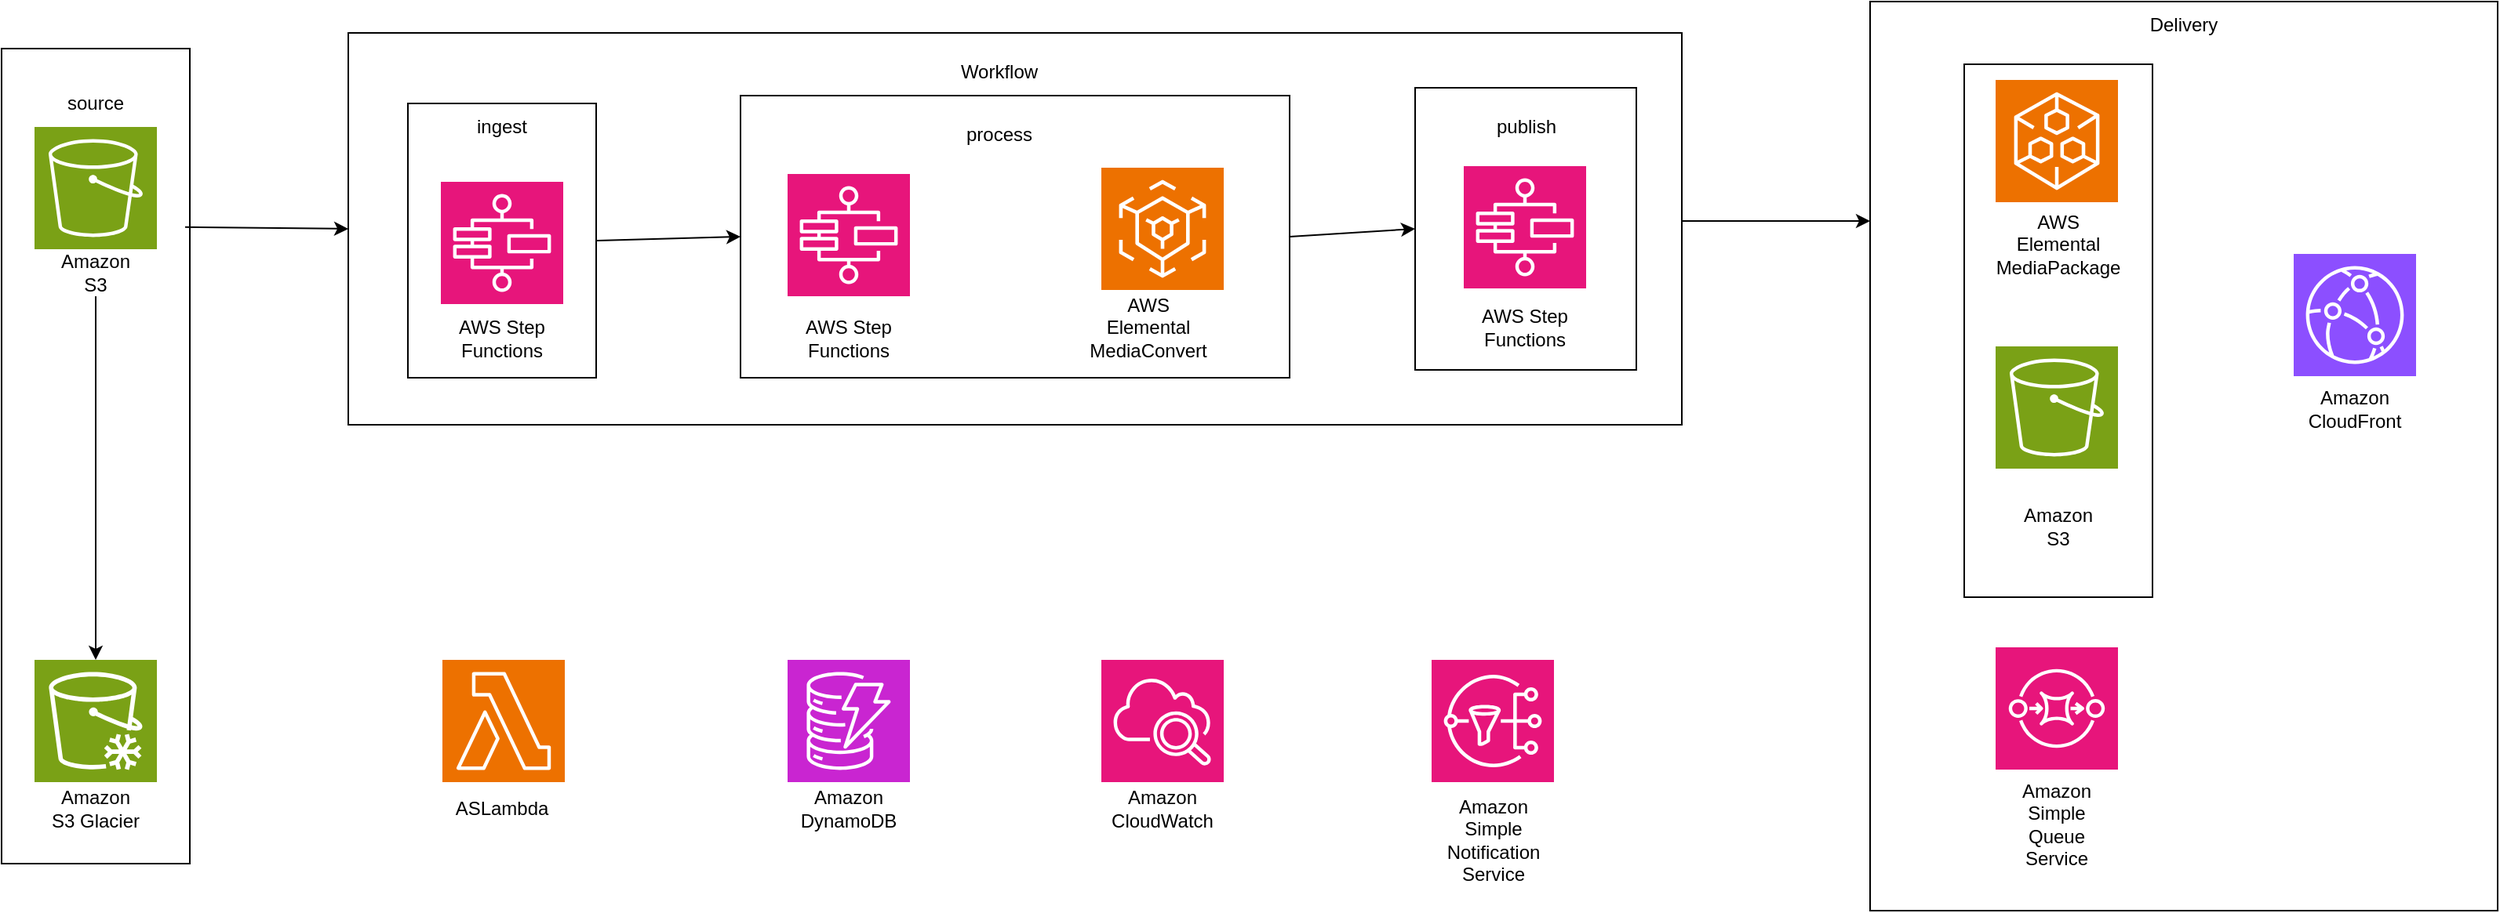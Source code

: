 <mxfile version="22.1.11" type="github">
  <diagram name="Page-1" id="gmnabkErUF5PKHTH2a41">
    <mxGraphModel dx="2049" dy="1103" grid="1" gridSize="10" guides="1" tooltips="1" connect="1" arrows="1" fold="1" page="1" pageScale="1" pageWidth="850" pageHeight="1100" math="0" shadow="0">
      <root>
        <mxCell id="0" />
        <mxCell id="1" parent="0" />
        <mxCell id="GofkACHuhi9qFsVrxjPH-24" value="" style="rounded=0;whiteSpace=wrap;html=1;" vertex="1" parent="1">
          <mxGeometry x="1290" width="400" height="580" as="geometry" />
        </mxCell>
        <mxCell id="GofkACHuhi9qFsVrxjPH-25" value="" style="rounded=0;whiteSpace=wrap;html=1;" vertex="1" parent="1">
          <mxGeometry x="1350" y="40" width="120" height="340" as="geometry" />
        </mxCell>
        <mxCell id="GofkACHuhi9qFsVrxjPH-23" value="" style="rounded=0;whiteSpace=wrap;html=1;" vertex="1" parent="1">
          <mxGeometry x="320" y="20" width="850" height="250" as="geometry" />
        </mxCell>
        <mxCell id="GofkACHuhi9qFsVrxjPH-22" value="" style="rounded=0;whiteSpace=wrap;html=1;" vertex="1" parent="1">
          <mxGeometry x="99" y="30" width="120" height="520" as="geometry" />
        </mxCell>
        <mxCell id="GofkACHuhi9qFsVrxjPH-1" value="" style="sketch=0;points=[[0,0,0],[0.25,0,0],[0.5,0,0],[0.75,0,0],[1,0,0],[0,1,0],[0.25,1,0],[0.5,1,0],[0.75,1,0],[1,1,0],[0,0.25,0],[0,0.5,0],[0,0.75,0],[1,0.25,0],[1,0.5,0],[1,0.75,0]];outlineConnect=0;fontColor=#232F3E;fillColor=#7AA116;strokeColor=#ffffff;dashed=0;verticalLabelPosition=bottom;verticalAlign=top;align=center;html=1;fontSize=12;fontStyle=0;aspect=fixed;shape=mxgraph.aws4.resourceIcon;resIcon=mxgraph.aws4.s3;" vertex="1" parent="1">
          <mxGeometry x="120" y="80" width="78" height="78" as="geometry" />
        </mxCell>
        <mxCell id="GofkACHuhi9qFsVrxjPH-2" value="" style="sketch=0;points=[[0,0,0],[0.25,0,0],[0.5,0,0],[0.75,0,0],[1,0,0],[0,1,0],[0.25,1,0],[0.5,1,0],[0.75,1,0],[1,1,0],[0,0.25,0],[0,0.5,0],[0,0.75,0],[1,0.25,0],[1,0.5,0],[1,0.75,0]];outlineConnect=0;fontColor=#232F3E;fillColor=#7AA116;strokeColor=#ffffff;dashed=0;verticalLabelPosition=bottom;verticalAlign=top;align=center;html=1;fontSize=12;fontStyle=0;aspect=fixed;shape=mxgraph.aws4.resourceIcon;resIcon=mxgraph.aws4.glacier;" vertex="1" parent="1">
          <mxGeometry x="120" y="420" width="78" height="78" as="geometry" />
        </mxCell>
        <mxCell id="GofkACHuhi9qFsVrxjPH-9" value="" style="sketch=0;points=[[0,0,0],[0.25,0,0],[0.5,0,0],[0.75,0,0],[1,0,0],[0,1,0],[0.25,1,0],[0.5,1,0],[0.75,1,0],[1,1,0],[0,0.25,0],[0,0.5,0],[0,0.75,0],[1,0.25,0],[1,0.5,0],[1,0.75,0]];outlineConnect=0;fontColor=#232F3E;fillColor=#E7157B;strokeColor=#ffffff;dashed=0;verticalLabelPosition=bottom;verticalAlign=top;align=center;html=1;fontSize=12;fontStyle=0;aspect=fixed;shape=mxgraph.aws4.resourceIcon;resIcon=mxgraph.aws4.sns;" vertex="1" parent="1">
          <mxGeometry x="1010.5" y="420" width="78" height="78" as="geometry" />
        </mxCell>
        <mxCell id="GofkACHuhi9qFsVrxjPH-10" value="" style="sketch=0;points=[[0,0,0],[0.25,0,0],[0.5,0,0],[0.75,0,0],[1,0,0],[0,1,0],[0.25,1,0],[0.5,1,0],[0.75,1,0],[1,1,0],[0,0.25,0],[0,0.5,0],[0,0.75,0],[1,0.25,0],[1,0.5,0],[1,0.75,0]];points=[[0,0,0],[0.25,0,0],[0.5,0,0],[0.75,0,0],[1,0,0],[0,1,0],[0.25,1,0],[0.5,1,0],[0.75,1,0],[1,1,0],[0,0.25,0],[0,0.5,0],[0,0.75,0],[1,0.25,0],[1,0.5,0],[1,0.75,0]];outlineConnect=0;fontColor=#232F3E;fillColor=#E7157B;strokeColor=#ffffff;dashed=0;verticalLabelPosition=bottom;verticalAlign=top;align=center;html=1;fontSize=12;fontStyle=0;aspect=fixed;shape=mxgraph.aws4.resourceIcon;resIcon=mxgraph.aws4.cloudwatch_2;" vertex="1" parent="1">
          <mxGeometry x="800" y="420" width="78" height="78" as="geometry" />
        </mxCell>
        <mxCell id="GofkACHuhi9qFsVrxjPH-11" value="" style="sketch=0;points=[[0,0,0],[0.25,0,0],[0.5,0,0],[0.75,0,0],[1,0,0],[0,1,0],[0.25,1,0],[0.5,1,0],[0.75,1,0],[1,1,0],[0,0.25,0],[0,0.5,0],[0,0.75,0],[1,0.25,0],[1,0.5,0],[1,0.75,0]];outlineConnect=0;fontColor=#232F3E;fillColor=#C925D1;strokeColor=#ffffff;dashed=0;verticalLabelPosition=bottom;verticalAlign=top;align=center;html=1;fontSize=12;fontStyle=0;aspect=fixed;shape=mxgraph.aws4.resourceIcon;resIcon=mxgraph.aws4.dynamodb;" vertex="1" parent="1">
          <mxGeometry x="600" y="420" width="78" height="78" as="geometry" />
        </mxCell>
        <mxCell id="GofkACHuhi9qFsVrxjPH-12" value="" style="sketch=0;points=[[0,0,0],[0.25,0,0],[0.5,0,0],[0.75,0,0],[1,0,0],[0,1,0],[0.25,1,0],[0.5,1,0],[0.75,1,0],[1,1,0],[0,0.25,0],[0,0.5,0],[0,0.75,0],[1,0.25,0],[1,0.5,0],[1,0.75,0]];outlineConnect=0;fontColor=#232F3E;fillColor=#ED7100;strokeColor=#ffffff;dashed=0;verticalLabelPosition=bottom;verticalAlign=top;align=center;html=1;fontSize=12;fontStyle=0;aspect=fixed;shape=mxgraph.aws4.resourceIcon;resIcon=mxgraph.aws4.lambda;" vertex="1" parent="1">
          <mxGeometry x="380" y="420" width="78" height="78" as="geometry" />
        </mxCell>
        <mxCell id="GofkACHuhi9qFsVrxjPH-13" value="" style="sketch=0;points=[[0,0,0],[0.25,0,0],[0.5,0,0],[0.75,0,0],[1,0,0],[0,1,0],[0.25,1,0],[0.5,1,0],[0.75,1,0],[1,1,0],[0,0.25,0],[0,0.5,0],[0,0.75,0],[1,0.25,0],[1,0.5,0],[1,0.75,0]];outlineConnect=0;fontColor=#232F3E;fillColor=#ED7100;strokeColor=#ffffff;dashed=0;verticalLabelPosition=bottom;verticalAlign=top;align=center;html=1;fontSize=12;fontStyle=0;aspect=fixed;shape=mxgraph.aws4.resourceIcon;resIcon=mxgraph.aws4.elemental_mediapackage;" vertex="1" parent="1">
          <mxGeometry x="1370" y="50" width="78" height="78" as="geometry" />
        </mxCell>
        <mxCell id="GofkACHuhi9qFsVrxjPH-14" value="" style="sketch=0;points=[[0,0,0],[0.25,0,0],[0.5,0,0],[0.75,0,0],[1,0,0],[0,1,0],[0.25,1,0],[0.5,1,0],[0.75,1,0],[1,1,0],[0,0.25,0],[0,0.5,0],[0,0.75,0],[1,0.25,0],[1,0.5,0],[1,0.75,0]];outlineConnect=0;fontColor=#232F3E;fillColor=#7AA116;strokeColor=#ffffff;dashed=0;verticalLabelPosition=bottom;verticalAlign=top;align=center;html=1;fontSize=12;fontStyle=0;aspect=fixed;shape=mxgraph.aws4.resourceIcon;resIcon=mxgraph.aws4.s3;" vertex="1" parent="1">
          <mxGeometry x="1370" y="220" width="78" height="78" as="geometry" />
        </mxCell>
        <mxCell id="GofkACHuhi9qFsVrxjPH-15" value="" style="sketch=0;points=[[0,0,0],[0.25,0,0],[0.5,0,0],[0.75,0,0],[1,0,0],[0,1,0],[0.25,1,0],[0.5,1,0],[0.75,1,0],[1,1,0],[0,0.25,0],[0,0.5,0],[0,0.75,0],[1,0.25,0],[1,0.5,0],[1,0.75,0]];outlineConnect=0;fontColor=#232F3E;fillColor=#E7157B;strokeColor=#ffffff;dashed=0;verticalLabelPosition=bottom;verticalAlign=top;align=center;html=1;fontSize=12;fontStyle=0;aspect=fixed;shape=mxgraph.aws4.resourceIcon;resIcon=mxgraph.aws4.sqs;" vertex="1" parent="1">
          <mxGeometry x="1370" y="412" width="78" height="78" as="geometry" />
        </mxCell>
        <mxCell id="GofkACHuhi9qFsVrxjPH-16" value="" style="sketch=0;points=[[0,0,0],[0.25,0,0],[0.5,0,0],[0.75,0,0],[1,0,0],[0,1,0],[0.25,1,0],[0.5,1,0],[0.75,1,0],[1,1,0],[0,0.25,0],[0,0.5,0],[0,0.75,0],[1,0.25,0],[1,0.5,0],[1,0.75,0]];outlineConnect=0;fontColor=#232F3E;fillColor=#8C4FFF;strokeColor=#ffffff;dashed=0;verticalLabelPosition=bottom;verticalAlign=top;align=center;html=1;fontSize=12;fontStyle=0;aspect=fixed;shape=mxgraph.aws4.resourceIcon;resIcon=mxgraph.aws4.cloudfront;" vertex="1" parent="1">
          <mxGeometry x="1560" y="161" width="78" height="78" as="geometry" />
        </mxCell>
        <mxCell id="GofkACHuhi9qFsVrxjPH-28" value="" style="rounded=0;whiteSpace=wrap;html=1;" vertex="1" parent="1">
          <mxGeometry x="358" y="65" width="120" height="175" as="geometry" />
        </mxCell>
        <mxCell id="GofkACHuhi9qFsVrxjPH-3" value="" style="sketch=0;points=[[0,0,0],[0.25,0,0],[0.5,0,0],[0.75,0,0],[1,0,0],[0,1,0],[0.25,1,0],[0.5,1,0],[0.75,1,0],[1,1,0],[0,0.25,0],[0,0.5,0],[0,0.75,0],[1,0.25,0],[1,0.5,0],[1,0.75,0]];outlineConnect=0;fontColor=#232F3E;fillColor=#E7157B;strokeColor=#ffffff;dashed=0;verticalLabelPosition=bottom;verticalAlign=top;align=center;html=1;fontSize=12;fontStyle=0;aspect=fixed;shape=mxgraph.aws4.resourceIcon;resIcon=mxgraph.aws4.step_functions;" vertex="1" parent="1">
          <mxGeometry x="379" y="115" width="78" height="78" as="geometry" />
        </mxCell>
        <mxCell id="GofkACHuhi9qFsVrxjPH-29" value="" style="rounded=0;whiteSpace=wrap;html=1;" vertex="1" parent="1">
          <mxGeometry x="570" y="60" width="350" height="180" as="geometry" />
        </mxCell>
        <mxCell id="GofkACHuhi9qFsVrxjPH-5" value="" style="sketch=0;points=[[0,0,0],[0.25,0,0],[0.5,0,0],[0.75,0,0],[1,0,0],[0,1,0],[0.25,1,0],[0.5,1,0],[0.75,1,0],[1,1,0],[0,0.25,0],[0,0.5,0],[0,0.75,0],[1,0.25,0],[1,0.5,0],[1,0.75,0]];outlineConnect=0;fontColor=#232F3E;fillColor=#ED7100;strokeColor=#ffffff;dashed=0;verticalLabelPosition=bottom;verticalAlign=top;align=center;html=1;fontSize=12;fontStyle=0;aspect=fixed;shape=mxgraph.aws4.resourceIcon;resIcon=mxgraph.aws4.elemental_mediaconvert;" vertex="1" parent="1">
          <mxGeometry x="800" y="106" width="78" height="78" as="geometry" />
        </mxCell>
        <mxCell id="GofkACHuhi9qFsVrxjPH-6" value="" style="sketch=0;points=[[0,0,0],[0.25,0,0],[0.5,0,0],[0.75,0,0],[1,0,0],[0,1,0],[0.25,1,0],[0.5,1,0],[0.75,1,0],[1,1,0],[0,0.25,0],[0,0.5,0],[0,0.75,0],[1,0.25,0],[1,0.5,0],[1,0.75,0]];outlineConnect=0;fontColor=#232F3E;fillColor=#E7157B;strokeColor=#ffffff;dashed=0;verticalLabelPosition=bottom;verticalAlign=top;align=center;html=1;fontSize=12;fontStyle=0;aspect=fixed;shape=mxgraph.aws4.resourceIcon;resIcon=mxgraph.aws4.step_functions;" vertex="1" parent="1">
          <mxGeometry x="600" y="110" width="78" height="78" as="geometry" />
        </mxCell>
        <mxCell id="GofkACHuhi9qFsVrxjPH-31" value="" style="rounded=0;whiteSpace=wrap;html=1;" vertex="1" parent="1">
          <mxGeometry x="1000" y="55" width="141" height="180" as="geometry" />
        </mxCell>
        <mxCell id="GofkACHuhi9qFsVrxjPH-4" value="" style="sketch=0;points=[[0,0,0],[0.25,0,0],[0.5,0,0],[0.75,0,0],[1,0,0],[0,1,0],[0.25,1,0],[0.5,1,0],[0.75,1,0],[1,1,0],[0,0.25,0],[0,0.5,0],[0,0.75,0],[1,0.25,0],[1,0.5,0],[1,0.75,0]];outlineConnect=0;fontColor=#232F3E;fillColor=#E7157B;strokeColor=#ffffff;dashed=0;verticalLabelPosition=bottom;verticalAlign=top;align=center;html=1;fontSize=12;fontStyle=0;aspect=fixed;shape=mxgraph.aws4.resourceIcon;resIcon=mxgraph.aws4.step_functions;" vertex="1" parent="1">
          <mxGeometry x="1031" y="105" width="78" height="78" as="geometry" />
        </mxCell>
        <mxCell id="GofkACHuhi9qFsVrxjPH-32" value="Workflow" style="text;html=1;strokeColor=none;fillColor=none;align=center;verticalAlign=middle;whiteSpace=wrap;rounded=0;" vertex="1" parent="1">
          <mxGeometry x="705" y="30" width="60" height="30" as="geometry" />
        </mxCell>
        <mxCell id="GofkACHuhi9qFsVrxjPH-33" value="ingest" style="text;html=1;strokeColor=none;fillColor=none;align=center;verticalAlign=middle;whiteSpace=wrap;rounded=0;" vertex="1" parent="1">
          <mxGeometry x="388" y="65" width="60" height="30" as="geometry" />
        </mxCell>
        <mxCell id="GofkACHuhi9qFsVrxjPH-40" value="publish" style="text;html=1;strokeColor=none;fillColor=none;align=center;verticalAlign=middle;whiteSpace=wrap;rounded=0;" vertex="1" parent="1">
          <mxGeometry x="1040.5" y="65" width="60" height="30" as="geometry" />
        </mxCell>
        <mxCell id="GofkACHuhi9qFsVrxjPH-43" value="Amazon S3 Glacier" style="text;html=1;strokeColor=none;fillColor=none;align=center;verticalAlign=middle;whiteSpace=wrap;rounded=0;" vertex="1" parent="1">
          <mxGeometry x="129" y="500" width="60" height="30" as="geometry" />
        </mxCell>
        <mxCell id="GofkACHuhi9qFsVrxjPH-44" value="source" style="text;html=1;strokeColor=none;fillColor=none;align=center;verticalAlign=middle;whiteSpace=wrap;rounded=0;" vertex="1" parent="1">
          <mxGeometry x="129" y="50" width="60" height="30" as="geometry" />
        </mxCell>
        <mxCell id="GofkACHuhi9qFsVrxjPH-45" value="Amazon S3" style="text;html=1;strokeColor=none;fillColor=none;align=center;verticalAlign=middle;whiteSpace=wrap;rounded=0;" vertex="1" parent="1">
          <mxGeometry x="129" y="158" width="60" height="30" as="geometry" />
        </mxCell>
        <mxCell id="GofkACHuhi9qFsVrxjPH-46" value="Delivery" style="text;html=1;strokeColor=none;fillColor=none;align=center;verticalAlign=middle;whiteSpace=wrap;rounded=0;" vertex="1" parent="1">
          <mxGeometry x="1460" width="60" height="30" as="geometry" />
        </mxCell>
        <mxCell id="GofkACHuhi9qFsVrxjPH-50" value="Amazon S3" style="text;html=1;strokeColor=none;fillColor=none;align=center;verticalAlign=middle;whiteSpace=wrap;rounded=0;" vertex="1" parent="1">
          <mxGeometry x="1380" y="320" width="60" height="30" as="geometry" />
        </mxCell>
        <mxCell id="GofkACHuhi9qFsVrxjPH-51" value="ASLambda" style="text;html=1;strokeColor=none;fillColor=none;align=center;verticalAlign=middle;whiteSpace=wrap;rounded=0;" vertex="1" parent="1">
          <mxGeometry x="388" y="500" width="60" height="30" as="geometry" />
        </mxCell>
        <mxCell id="GofkACHuhi9qFsVrxjPH-52" value="Amazon DynamoDB" style="text;html=1;strokeColor=none;fillColor=none;align=center;verticalAlign=middle;whiteSpace=wrap;rounded=0;" vertex="1" parent="1">
          <mxGeometry x="609" y="500" width="60" height="30" as="geometry" />
        </mxCell>
        <mxCell id="GofkACHuhi9qFsVrxjPH-53" value="Amazon CloudWatch" style="text;html=1;strokeColor=none;fillColor=none;align=center;verticalAlign=middle;whiteSpace=wrap;rounded=0;" vertex="1" parent="1">
          <mxGeometry x="809" y="500" width="60" height="30" as="geometry" />
        </mxCell>
        <mxCell id="GofkACHuhi9qFsVrxjPH-55" value="Amazon Simple Notification Service" style="text;html=1;strokeColor=none;fillColor=none;align=center;verticalAlign=middle;whiteSpace=wrap;rounded=0;" vertex="1" parent="1">
          <mxGeometry x="1019.5" y="520" width="60" height="30" as="geometry" />
        </mxCell>
        <mxCell id="GofkACHuhi9qFsVrxjPH-59" value="AWS Elemental MediaPackage" style="text;html=1;strokeColor=none;fillColor=none;align=center;verticalAlign=middle;whiteSpace=wrap;rounded=0;" vertex="1" parent="1">
          <mxGeometry x="1380" y="140" width="60" height="30" as="geometry" />
        </mxCell>
        <mxCell id="GofkACHuhi9qFsVrxjPH-62" value="Amazon Simple Queue Service" style="text;html=1;strokeColor=none;fillColor=none;align=center;verticalAlign=middle;whiteSpace=wrap;rounded=0;" vertex="1" parent="1">
          <mxGeometry x="1379" y="510" width="60" height="30" as="geometry" />
        </mxCell>
        <mxCell id="GofkACHuhi9qFsVrxjPH-63" value="Amazon CloudFront" style="text;html=1;strokeColor=none;fillColor=none;align=center;verticalAlign=middle;whiteSpace=wrap;rounded=0;" vertex="1" parent="1">
          <mxGeometry x="1569" y="245" width="60" height="30" as="geometry" />
        </mxCell>
        <mxCell id="GofkACHuhi9qFsVrxjPH-68" value="" style="endArrow=classic;html=1;rounded=0;entryX=0;entryY=0.5;entryDx=0;entryDy=0;exitX=0.975;exitY=0.219;exitDx=0;exitDy=0;exitPerimeter=0;" edge="1" parent="1" source="GofkACHuhi9qFsVrxjPH-22" target="GofkACHuhi9qFsVrxjPH-23">
          <mxGeometry width="50" height="50" relative="1" as="geometry">
            <mxPoint x="250" y="140" as="sourcePoint" />
            <mxPoint x="1420" y="620" as="targetPoint" />
          </mxGeometry>
        </mxCell>
        <mxCell id="GofkACHuhi9qFsVrxjPH-69" value="" style="endArrow=classic;html=1;rounded=0;exitX=0.5;exitY=1;exitDx=0;exitDy=0;entryX=0.5;entryY=0;entryDx=0;entryDy=0;entryPerimeter=0;" edge="1" parent="1" source="GofkACHuhi9qFsVrxjPH-45" target="GofkACHuhi9qFsVrxjPH-2">
          <mxGeometry width="50" height="50" relative="1" as="geometry">
            <mxPoint x="1150" y="670" as="sourcePoint" />
            <mxPoint x="1200" y="620" as="targetPoint" />
          </mxGeometry>
        </mxCell>
        <mxCell id="GofkACHuhi9qFsVrxjPH-70" value="" style="endArrow=classic;html=1;rounded=0;exitX=1;exitY=0.5;exitDx=0;exitDy=0;entryX=0;entryY=0.5;entryDx=0;entryDy=0;" edge="1" parent="1" source="GofkACHuhi9qFsVrxjPH-28" target="GofkACHuhi9qFsVrxjPH-29">
          <mxGeometry width="50" height="50" relative="1" as="geometry">
            <mxPoint x="1150" y="670" as="sourcePoint" />
            <mxPoint x="1200" y="620" as="targetPoint" />
          </mxGeometry>
        </mxCell>
        <mxCell id="GofkACHuhi9qFsVrxjPH-72" value="" style="endArrow=classic;html=1;rounded=0;entryX=0;entryY=0.5;entryDx=0;entryDy=0;exitX=1;exitY=0.5;exitDx=0;exitDy=0;" edge="1" parent="1" source="GofkACHuhi9qFsVrxjPH-29" target="GofkACHuhi9qFsVrxjPH-31">
          <mxGeometry width="50" height="50" relative="1" as="geometry">
            <mxPoint x="390" y="410" as="sourcePoint" />
            <mxPoint x="440" y="360" as="targetPoint" />
          </mxGeometry>
        </mxCell>
        <mxCell id="GofkACHuhi9qFsVrxjPH-73" value="AWS Step Functions" style="text;html=1;strokeColor=none;fillColor=none;align=center;verticalAlign=middle;whiteSpace=wrap;rounded=0;" vertex="1" parent="1">
          <mxGeometry x="388" y="200" width="60" height="30" as="geometry" />
        </mxCell>
        <mxCell id="GofkACHuhi9qFsVrxjPH-74" value="AWS Step Functions" style="text;html=1;strokeColor=none;fillColor=none;align=center;verticalAlign=middle;whiteSpace=wrap;rounded=0;" vertex="1" parent="1">
          <mxGeometry x="609" y="200" width="60" height="30" as="geometry" />
        </mxCell>
        <mxCell id="GofkACHuhi9qFsVrxjPH-75" value="AWS Step Functions" style="text;html=1;strokeColor=none;fillColor=none;align=center;verticalAlign=middle;whiteSpace=wrap;rounded=0;" vertex="1" parent="1">
          <mxGeometry x="1040" y="193" width="60" height="30" as="geometry" />
        </mxCell>
        <mxCell id="GofkACHuhi9qFsVrxjPH-76" value="AWS Elemental MediaConvert" style="text;html=1;strokeColor=none;fillColor=none;align=center;verticalAlign=middle;whiteSpace=wrap;rounded=0;" vertex="1" parent="1">
          <mxGeometry x="800" y="193" width="60" height="30" as="geometry" />
        </mxCell>
        <mxCell id="GofkACHuhi9qFsVrxjPH-78" value="process" style="text;html=1;strokeColor=none;fillColor=none;align=center;verticalAlign=middle;whiteSpace=wrap;rounded=0;" vertex="1" parent="1">
          <mxGeometry x="705" y="70" width="60" height="30" as="geometry" />
        </mxCell>
        <mxCell id="GofkACHuhi9qFsVrxjPH-79" value="" style="endArrow=classic;html=1;rounded=0;" edge="1" parent="1">
          <mxGeometry width="50" height="50" relative="1" as="geometry">
            <mxPoint x="1170" y="140" as="sourcePoint" />
            <mxPoint x="1290" y="140" as="targetPoint" />
          </mxGeometry>
        </mxCell>
      </root>
    </mxGraphModel>
  </diagram>
</mxfile>
